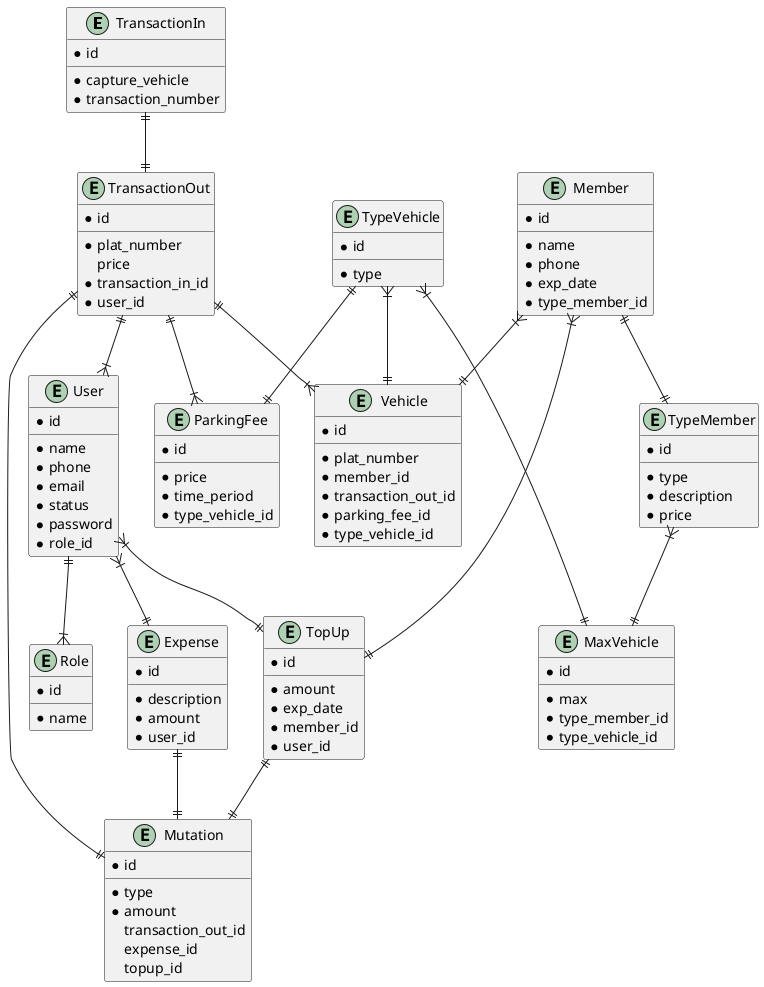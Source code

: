 @startuml Database

entity TransactionIn {
  * id
  __
  * capture_vehicle
  * transaction_number
}

entity TransactionOut {
  * id
  __
  * plat_number
  price
  * transaction_in_id
  * user_id
}

entity User {
  * id
  __
  * name
  * phone
  * email
  * status
  * password
  * role_id
}

entity Role {
  * id
  __
  * name
}

entity TypeVehicle {
  * id
  __
  * type
}

entity ParkingFee {
  * id
  __
  * price
  * time_period
  * type_vehicle_id
}

entity Member {
  * id
  __
  * name
  * phone
  * exp_date
  * type_member_id
}

entity Vehicle {
  * id
  __
  * plat_number
  * member_id
  * transaction_out_id
  * parking_fee_id
  * type_vehicle_id
}

entity TypeMember {
  * id
  __
  * type
  * description
  * price
}

entity MaxVehicle {
  * id
  __
  * max
  * type_member_id
  * type_vehicle_id
}

entity TopUp {
  * id
  __
  * amount
  * exp_date
  * member_id
  * user_id
}

entity Expense {
  * id
  __
  * description
  * amount
  * user_id
}

entity Mutation {
  * id
  __
  * type
  * amount
  transaction_out_id
  expense_id
  topup_id
}

TransactionIn ||--|| TransactionOut
TransactionOut ||--|| Mutation
TransactionOut ||--|{ Vehicle
TransactionOut ||--|{ ParkingFee
TransactionOut ||--|{ User
TypeVehicle ||--|| ParkingFee
TypeVehicle }|--|| Vehicle
TypeVehicle }|--|| MaxVehicle
User ||--|{ Role
User }|--|| TopUp
User }|--|| Expense
Member }|--|| TopUp
Member ||--|| TypeMember
Member }|--|| Vehicle
Expense ||--|| Mutation
TypeMember }|--|| MaxVehicle
TopUp ||--|| Mutation